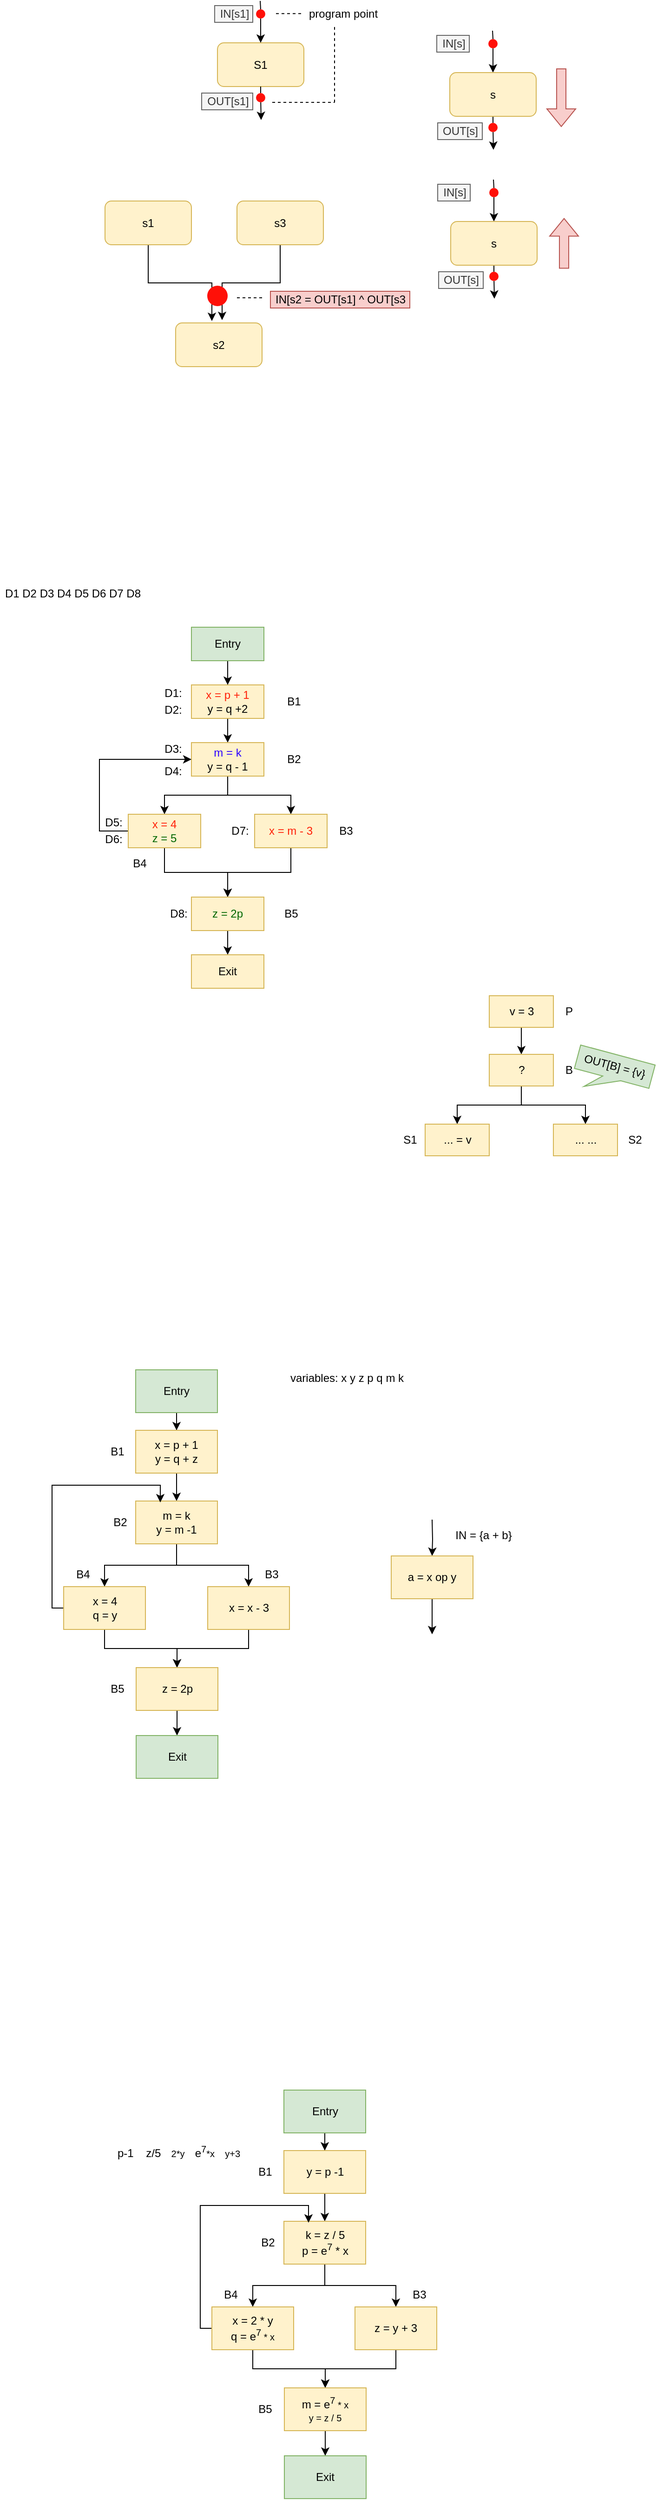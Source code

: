 <mxfile version="16.5.1" type="device"><diagram id="EcXthf8ucrX-aDJMw_Xd" name="第 1 页"><mxGraphModel dx="760" dy="597" grid="0" gridSize="10" guides="1" tooltips="1" connect="1" arrows="1" fold="1" page="1" pageScale="1" pageWidth="800" pageHeight="800" math="0" shadow="0"><root><mxCell id="0"/><mxCell id="1" parent="0"/><mxCell id="i3Xeqx1RRCnAVtVtSNrH-1" value="S1" style="rounded=1;whiteSpace=wrap;html=1;fillColor=#fff2cc;strokeColor=#d6b656;" parent="1" vertex="1"><mxGeometry x="246" y="230" width="93" height="47" as="geometry"/></mxCell><mxCell id="i3Xeqx1RRCnAVtVtSNrH-2" value="" style="endArrow=classic;html=1;rounded=0;entryX=0.5;entryY=0;entryDx=0;entryDy=0;startArrow=none;" parent="1" source="i3Xeqx1RRCnAVtVtSNrH-3" target="i3Xeqx1RRCnAVtVtSNrH-1" edge="1"><mxGeometry width="50" height="50" relative="1" as="geometry"><mxPoint x="292" y="185" as="sourcePoint"/><mxPoint x="358" y="176" as="targetPoint"/></mxGeometry></mxCell><mxCell id="i3Xeqx1RRCnAVtVtSNrH-3" value="" style="shape=ellipse;fillColor=#FF1008;strokeColor=none;html=1;sketch=0;" parent="1" vertex="1"><mxGeometry x="287.5" y="194" width="10" height="10" as="geometry"/></mxCell><mxCell id="i3Xeqx1RRCnAVtVtSNrH-4" value="" style="endArrow=none;html=1;rounded=0;entryX=0.5;entryY=0;entryDx=0;entryDy=0;" parent="1" target="i3Xeqx1RRCnAVtVtSNrH-3" edge="1"><mxGeometry width="50" height="50" relative="1" as="geometry"><mxPoint x="292" y="185" as="sourcePoint"/><mxPoint x="292.5" y="230" as="targetPoint"/></mxGeometry></mxCell><mxCell id="i3Xeqx1RRCnAVtVtSNrH-6" value="" style="endArrow=none;html=1;rounded=0;dashed=1;" parent="1" edge="1"><mxGeometry width="50" height="50" relative="1" as="geometry"><mxPoint x="309" y="198.66" as="sourcePoint"/><mxPoint x="339" y="198.66" as="targetPoint"/></mxGeometry></mxCell><mxCell id="i3Xeqx1RRCnAVtVtSNrH-7" value="program point&lt;br&gt;" style="text;html=1;align=center;verticalAlign=middle;resizable=0;points=[];autosize=1;strokeColor=none;fillColor=none;" parent="1" vertex="1"><mxGeometry x="339" y="190" width="84" height="18" as="geometry"/></mxCell><mxCell id="i3Xeqx1RRCnAVtVtSNrH-9" value="" style="endArrow=classic;html=1;rounded=0;startArrow=none;" parent="1" source="i3Xeqx1RRCnAVtVtSNrH-10" edge="1"><mxGeometry width="50" height="50" relative="1" as="geometry"><mxPoint x="292.5" y="277" as="sourcePoint"/><mxPoint x="293" y="313" as="targetPoint"/></mxGeometry></mxCell><mxCell id="i3Xeqx1RRCnAVtVtSNrH-10" value="" style="shape=ellipse;fillColor=#FF1008;strokeColor=none;html=1;sketch=0;" parent="1" vertex="1"><mxGeometry x="287.5" y="284" width="10" height="10" as="geometry"/></mxCell><mxCell id="i3Xeqx1RRCnAVtVtSNrH-11" value="" style="endArrow=none;html=1;rounded=0;startArrow=none;" parent="1" target="i3Xeqx1RRCnAVtVtSNrH-10" edge="1"><mxGeometry width="50" height="50" relative="1" as="geometry"><mxPoint x="292.5" y="277" as="sourcePoint"/><mxPoint x="293" y="313" as="targetPoint"/></mxGeometry></mxCell><mxCell id="i3Xeqx1RRCnAVtVtSNrH-13" value="" style="endArrow=none;html=1;rounded=0;dashed=1;" parent="1" edge="1"><mxGeometry width="50" height="50" relative="1" as="geometry"><mxPoint x="305" y="294" as="sourcePoint"/><mxPoint x="372" y="294" as="targetPoint"/></mxGeometry></mxCell><mxCell id="i3Xeqx1RRCnAVtVtSNrH-14" value="" style="endArrow=none;html=1;rounded=0;dashed=1;" parent="1" edge="1"><mxGeometry width="50" height="50" relative="1" as="geometry"><mxPoint x="372" y="294" as="sourcePoint"/><mxPoint x="372" y="213" as="targetPoint"/></mxGeometry></mxCell><mxCell id="i3Xeqx1RRCnAVtVtSNrH-15" value="IN[s1]" style="text;html=1;align=center;verticalAlign=middle;resizable=0;points=[];autosize=1;strokeColor=#666666;fillColor=#f5f5f5;fontColor=#333333;" parent="1" vertex="1"><mxGeometry x="243" y="190" width="41" height="18" as="geometry"/></mxCell><mxCell id="i3Xeqx1RRCnAVtVtSNrH-16" value="OUT[s1]" style="text;html=1;align=center;verticalAlign=middle;resizable=0;points=[];autosize=1;strokeColor=#666666;fillColor=#f5f5f5;fontColor=#333333;" parent="1" vertex="1"><mxGeometry x="229" y="284" width="55" height="18" as="geometry"/></mxCell><mxCell id="i3Xeqx1RRCnAVtVtSNrH-22" style="edgeStyle=orthogonalEdgeStyle;rounded=0;orthogonalLoop=1;jettySize=auto;html=1;" parent="1" source="i3Xeqx1RRCnAVtVtSNrH-19" edge="1"><mxGeometry relative="1" as="geometry"><mxPoint x="240" y="529" as="targetPoint"/><Array as="points"><mxPoint x="172" y="488"/><mxPoint x="240" y="488"/><mxPoint x="240" y="529"/></Array></mxGeometry></mxCell><mxCell id="i3Xeqx1RRCnAVtVtSNrH-19" value="s1" style="rounded=1;whiteSpace=wrap;html=1;fillColor=#fff2cc;strokeColor=#d6b656;" parent="1" vertex="1"><mxGeometry x="125" y="400" width="93" height="47" as="geometry"/></mxCell><mxCell id="i3Xeqx1RRCnAVtVtSNrH-23" style="edgeStyle=orthogonalEdgeStyle;rounded=0;orthogonalLoop=1;jettySize=auto;html=1;" parent="1" source="i3Xeqx1RRCnAVtVtSNrH-21" edge="1"><mxGeometry relative="1" as="geometry"><mxPoint x="251" y="528" as="targetPoint"/><Array as="points"><mxPoint x="314" y="488"/><mxPoint x="251" y="488"/><mxPoint x="251" y="528"/></Array></mxGeometry></mxCell><mxCell id="i3Xeqx1RRCnAVtVtSNrH-21" value="s3" style="rounded=1;whiteSpace=wrap;html=1;fillColor=#fff2cc;strokeColor=#d6b656;" parent="1" vertex="1"><mxGeometry x="267" y="400" width="93" height="47" as="geometry"/></mxCell><mxCell id="i3Xeqx1RRCnAVtVtSNrH-24" value="s2" style="rounded=1;whiteSpace=wrap;html=1;fillColor=#fff2cc;strokeColor=#d6b656;" parent="1" vertex="1"><mxGeometry x="201" y="531" width="93" height="47" as="geometry"/></mxCell><mxCell id="i3Xeqx1RRCnAVtVtSNrH-25" value="IN[s2 = OUT[s1] ^ OUT[s3" style="text;html=1;align=center;verticalAlign=middle;resizable=0;points=[];autosize=1;strokeColor=#b85450;fillColor=#f8cecc;" parent="1" vertex="1"><mxGeometry x="303" y="497" width="150" height="18" as="geometry"/></mxCell><mxCell id="i3Xeqx1RRCnAVtVtSNrH-26" value="" style="shape=ellipse;fillColor=#FF1008;strokeColor=none;html=1;sketch=0;" parent="1" vertex="1"><mxGeometry x="235" y="491" width="22" height="22" as="geometry"/></mxCell><mxCell id="i3Xeqx1RRCnAVtVtSNrH-27" value="" style="endArrow=none;html=1;rounded=0;dashed=1;" parent="1" edge="1"><mxGeometry width="50" height="50" relative="1" as="geometry"><mxPoint x="267" y="504.0" as="sourcePoint"/><mxPoint x="297" y="504.0" as="targetPoint"/></mxGeometry></mxCell><mxCell id="i3Xeqx1RRCnAVtVtSNrH-28" value="" style="endArrow=classic;html=1;rounded=0;entryX=0.5;entryY=0;entryDx=0;entryDy=0;startArrow=none;" parent="1" source="i3Xeqx1RRCnAVtVtSNrH-29" target="i3Xeqx1RRCnAVtVtSNrH-36" edge="1"><mxGeometry width="50" height="50" relative="1" as="geometry"><mxPoint x="542" y="217" as="sourcePoint"/><mxPoint x="608" y="208" as="targetPoint"/></mxGeometry></mxCell><mxCell id="i3Xeqx1RRCnAVtVtSNrH-29" value="" style="shape=ellipse;fillColor=#FF1008;strokeColor=none;html=1;sketch=0;" parent="1" vertex="1"><mxGeometry x="537.5" y="226" width="10" height="10" as="geometry"/></mxCell><mxCell id="i3Xeqx1RRCnAVtVtSNrH-30" value="" style="endArrow=none;html=1;rounded=0;entryX=0.5;entryY=0;entryDx=0;entryDy=0;" parent="1" target="i3Xeqx1RRCnAVtVtSNrH-29" edge="1"><mxGeometry width="50" height="50" relative="1" as="geometry"><mxPoint x="542" y="217" as="sourcePoint"/><mxPoint x="542.5" y="262" as="targetPoint"/></mxGeometry></mxCell><mxCell id="i3Xeqx1RRCnAVtVtSNrH-31" value="" style="endArrow=classic;html=1;rounded=0;startArrow=none;" parent="1" source="i3Xeqx1RRCnAVtVtSNrH-32" edge="1"><mxGeometry width="50" height="50" relative="1" as="geometry"><mxPoint x="542.5" y="309" as="sourcePoint"/><mxPoint x="543" y="345" as="targetPoint"/></mxGeometry></mxCell><mxCell id="i3Xeqx1RRCnAVtVtSNrH-32" value="" style="shape=ellipse;fillColor=#FF1008;strokeColor=none;html=1;sketch=0;" parent="1" vertex="1"><mxGeometry x="537.5" y="316" width="10" height="10" as="geometry"/></mxCell><mxCell id="i3Xeqx1RRCnAVtVtSNrH-33" value="" style="endArrow=none;html=1;rounded=0;startArrow=none;" parent="1" target="i3Xeqx1RRCnAVtVtSNrH-32" edge="1"><mxGeometry width="50" height="50" relative="1" as="geometry"><mxPoint x="542.5" y="309" as="sourcePoint"/><mxPoint x="543" y="345" as="targetPoint"/></mxGeometry></mxCell><mxCell id="i3Xeqx1RRCnAVtVtSNrH-34" value="IN[s]" style="text;html=1;align=center;verticalAlign=middle;resizable=0;points=[];autosize=1;strokeColor=#666666;fillColor=#f5f5f5;fontColor=#333333;" parent="1" vertex="1"><mxGeometry x="482" y="222" width="35" height="18" as="geometry"/></mxCell><mxCell id="i3Xeqx1RRCnAVtVtSNrH-35" value="OUT[s]" style="text;html=1;align=center;verticalAlign=middle;resizable=0;points=[];autosize=1;strokeColor=#666666;fillColor=#f5f5f5;fontColor=#333333;" parent="1" vertex="1"><mxGeometry x="483" y="316" width="48" height="18" as="geometry"/></mxCell><mxCell id="i3Xeqx1RRCnAVtVtSNrH-36" value="s" style="rounded=1;whiteSpace=wrap;html=1;fillColor=#fff2cc;strokeColor=#d6b656;" parent="1" vertex="1"><mxGeometry x="496" y="262" width="93" height="47" as="geometry"/></mxCell><mxCell id="i3Xeqx1RRCnAVtVtSNrH-37" value="" style="shape=flexArrow;endArrow=classic;html=1;rounded=0;fillColor=#f8cecc;strokeColor=#b85450;" parent="1" edge="1"><mxGeometry width="50" height="50" relative="1" as="geometry"><mxPoint x="616" y="257.5" as="sourcePoint"/><mxPoint x="616" y="320.5" as="targetPoint"/></mxGeometry></mxCell><mxCell id="i3Xeqx1RRCnAVtVtSNrH-38" value="" style="endArrow=classic;html=1;rounded=0;entryX=0.5;entryY=0;entryDx=0;entryDy=0;startArrow=none;" parent="1" source="i3Xeqx1RRCnAVtVtSNrH-39" target="i3Xeqx1RRCnAVtVtSNrH-46" edge="1"><mxGeometry width="50" height="50" relative="1" as="geometry"><mxPoint x="543" y="377" as="sourcePoint"/><mxPoint x="609" y="368" as="targetPoint"/></mxGeometry></mxCell><mxCell id="i3Xeqx1RRCnAVtVtSNrH-39" value="" style="shape=ellipse;fillColor=#FF1008;strokeColor=none;html=1;sketch=0;" parent="1" vertex="1"><mxGeometry x="538.5" y="386" width="10" height="10" as="geometry"/></mxCell><mxCell id="i3Xeqx1RRCnAVtVtSNrH-40" value="" style="endArrow=none;html=1;rounded=0;entryX=0.5;entryY=0;entryDx=0;entryDy=0;" parent="1" target="i3Xeqx1RRCnAVtVtSNrH-39" edge="1"><mxGeometry width="50" height="50" relative="1" as="geometry"><mxPoint x="543" y="377" as="sourcePoint"/><mxPoint x="543.5" y="422" as="targetPoint"/></mxGeometry></mxCell><mxCell id="i3Xeqx1RRCnAVtVtSNrH-41" value="" style="endArrow=classic;html=1;rounded=0;startArrow=none;" parent="1" source="i3Xeqx1RRCnAVtVtSNrH-42" edge="1"><mxGeometry width="50" height="50" relative="1" as="geometry"><mxPoint x="543.5" y="469" as="sourcePoint"/><mxPoint x="544" y="505" as="targetPoint"/></mxGeometry></mxCell><mxCell id="i3Xeqx1RRCnAVtVtSNrH-42" value="" style="shape=ellipse;fillColor=#FF1008;strokeColor=none;html=1;sketch=0;" parent="1" vertex="1"><mxGeometry x="538.5" y="476" width="10" height="10" as="geometry"/></mxCell><mxCell id="i3Xeqx1RRCnAVtVtSNrH-43" value="" style="endArrow=none;html=1;rounded=0;startArrow=none;" parent="1" target="i3Xeqx1RRCnAVtVtSNrH-42" edge="1"><mxGeometry width="50" height="50" relative="1" as="geometry"><mxPoint x="543.5" y="469.0" as="sourcePoint"/><mxPoint x="544" y="505" as="targetPoint"/></mxGeometry></mxCell><mxCell id="i3Xeqx1RRCnAVtVtSNrH-44" value="IN[s]" style="text;html=1;align=center;verticalAlign=middle;resizable=0;points=[];autosize=1;strokeColor=#666666;fillColor=#f5f5f5;fontColor=#333333;" parent="1" vertex="1"><mxGeometry x="483" y="382" width="35" height="18" as="geometry"/></mxCell><mxCell id="i3Xeqx1RRCnAVtVtSNrH-45" value="OUT[s]" style="text;html=1;align=center;verticalAlign=middle;resizable=0;points=[];autosize=1;strokeColor=#666666;fillColor=#f5f5f5;fontColor=#333333;" parent="1" vertex="1"><mxGeometry x="484" y="476" width="48" height="18" as="geometry"/></mxCell><mxCell id="i3Xeqx1RRCnAVtVtSNrH-46" value="s" style="rounded=1;whiteSpace=wrap;html=1;fillColor=#fff2cc;strokeColor=#d6b656;" parent="1" vertex="1"><mxGeometry x="497" y="422" width="93" height="47" as="geometry"/></mxCell><mxCell id="i3Xeqx1RRCnAVtVtSNrH-47" value="" style="shape=flexArrow;endArrow=classic;html=1;rounded=0;fillColor=#f8cecc;strokeColor=#b85450;" parent="1" edge="1"><mxGeometry width="50" height="50" relative="1" as="geometry"><mxPoint x="619" y="472.75" as="sourcePoint"/><mxPoint x="619" y="418.25" as="targetPoint"/></mxGeometry></mxCell><mxCell id="JStuRB49kIalrYAu0zTu-1" style="edgeStyle=orthogonalEdgeStyle;rounded=0;orthogonalLoop=1;jettySize=auto;html=1;entryX=0.5;entryY=0;entryDx=0;entryDy=0;fontColor=#006600;" parent="1" source="JStuRB49kIalrYAu0zTu-2" target="JStuRB49kIalrYAu0zTu-5" edge="1"><mxGeometry relative="1" as="geometry"/></mxCell><mxCell id="JStuRB49kIalrYAu0zTu-2" value="&lt;font color=&quot;#ff2008&quot;&gt;x = p + 1&lt;br&gt;&lt;/font&gt;y = q +2" style="rounded=0;whiteSpace=wrap;html=1;fillColor=#fff2cc;strokeColor=#d6b656;" parent="1" vertex="1"><mxGeometry x="218" y="920" width="78" height="36" as="geometry"/></mxCell><mxCell id="JStuRB49kIalrYAu0zTu-3" style="edgeStyle=orthogonalEdgeStyle;rounded=0;orthogonalLoop=1;jettySize=auto;html=1;entryX=0.5;entryY=0;entryDx=0;entryDy=0;fontColor=#006600;" parent="1" source="JStuRB49kIalrYAu0zTu-5" target="JStuRB49kIalrYAu0zTu-8" edge="1"><mxGeometry relative="1" as="geometry"/></mxCell><mxCell id="JStuRB49kIalrYAu0zTu-4" style="edgeStyle=orthogonalEdgeStyle;rounded=0;orthogonalLoop=1;jettySize=auto;html=1;entryX=0.5;entryY=0;entryDx=0;entryDy=0;fontColor=#006600;" parent="1" source="JStuRB49kIalrYAu0zTu-5" target="JStuRB49kIalrYAu0zTu-12" edge="1"><mxGeometry relative="1" as="geometry"/></mxCell><mxCell id="JStuRB49kIalrYAu0zTu-5" value="&lt;font color=&quot;#2d03ff&quot;&gt;m = k&lt;br&gt;&lt;/font&gt;y = q - 1" style="rounded=0;whiteSpace=wrap;html=1;fillColor=#fff2cc;strokeColor=#d6b656;" parent="1" vertex="1"><mxGeometry x="218" y="982" width="78" height="36" as="geometry"/></mxCell><mxCell id="JStuRB49kIalrYAu0zTu-6" value="B1" style="text;html=1;align=center;verticalAlign=middle;resizable=0;points=[];autosize=1;strokeColor=none;fillColor=none;" parent="1" vertex="1"><mxGeometry x="316" y="929" width="24" height="18" as="geometry"/></mxCell><mxCell id="JStuRB49kIalrYAu0zTu-7" style="edgeStyle=orthogonalEdgeStyle;rounded=0;orthogonalLoop=1;jettySize=auto;html=1;fontColor=#006600;" parent="1" source="JStuRB49kIalrYAu0zTu-8" target="JStuRB49kIalrYAu0zTu-14" edge="1"><mxGeometry relative="1" as="geometry"/></mxCell><mxCell id="JStuRB49kIalrYAu0zTu-20" style="edgeStyle=orthogonalEdgeStyle;rounded=0;orthogonalLoop=1;jettySize=auto;html=1;entryX=0;entryY=0.5;entryDx=0;entryDy=0;exitX=0;exitY=0.5;exitDx=0;exitDy=0;" parent="1" source="JStuRB49kIalrYAu0zTu-8" target="JStuRB49kIalrYAu0zTu-5" edge="1"><mxGeometry relative="1" as="geometry"><mxPoint x="138" y="1089" as="sourcePoint"/><Array as="points"><mxPoint x="119" y="1077"/><mxPoint x="119" y="1000"/></Array></mxGeometry></mxCell><mxCell id="JStuRB49kIalrYAu0zTu-8" value="&lt;font color=&quot;#ff2008&quot;&gt;x = 4&lt;br&gt;&lt;/font&gt;&lt;font color=&quot;#006600&quot;&gt;z = 5&lt;/font&gt;" style="rounded=0;whiteSpace=wrap;html=1;fillColor=#fff2cc;strokeColor=#d6b656;" parent="1" vertex="1"><mxGeometry x="150" y="1059" width="78" height="36" as="geometry"/></mxCell><mxCell id="JStuRB49kIalrYAu0zTu-9" style="edgeStyle=orthogonalEdgeStyle;rounded=0;orthogonalLoop=1;jettySize=auto;html=1;entryX=0.5;entryY=0;entryDx=0;entryDy=0;fontColor=#006600;" parent="1" source="JStuRB49kIalrYAu0zTu-10" target="JStuRB49kIalrYAu0zTu-2" edge="1"><mxGeometry relative="1" as="geometry"/></mxCell><mxCell id="JStuRB49kIalrYAu0zTu-10" value="Entry" style="rounded=0;whiteSpace=wrap;html=1;fillColor=#d5e8d4;strokeColor=#82b366;" parent="1" vertex="1"><mxGeometry x="218" y="858" width="78" height="36" as="geometry"/></mxCell><mxCell id="JStuRB49kIalrYAu0zTu-11" style="edgeStyle=orthogonalEdgeStyle;rounded=0;orthogonalLoop=1;jettySize=auto;html=1;entryX=0.5;entryY=0;entryDx=0;entryDy=0;fontColor=#006600;" parent="1" source="JStuRB49kIalrYAu0zTu-12" target="JStuRB49kIalrYAu0zTu-14" edge="1"><mxGeometry relative="1" as="geometry"/></mxCell><mxCell id="JStuRB49kIalrYAu0zTu-12" value="&lt;font color=&quot;#ff2008&quot;&gt;x = m - 3&lt;/font&gt;" style="rounded=0;whiteSpace=wrap;html=1;fillColor=#fff2cc;strokeColor=#d6b656;" parent="1" vertex="1"><mxGeometry x="286" y="1059" width="78" height="36" as="geometry"/></mxCell><mxCell id="JStuRB49kIalrYAu0zTu-13" style="edgeStyle=orthogonalEdgeStyle;rounded=0;orthogonalLoop=1;jettySize=auto;html=1;entryX=0.5;entryY=0;entryDx=0;entryDy=0;fontColor=#006600;" parent="1" source="JStuRB49kIalrYAu0zTu-14" target="JStuRB49kIalrYAu0zTu-15" edge="1"><mxGeometry relative="1" as="geometry"/></mxCell><mxCell id="JStuRB49kIalrYAu0zTu-14" value="&lt;font color=&quot;#006600&quot;&gt;z = 2p&lt;/font&gt;" style="rounded=0;whiteSpace=wrap;html=1;fillColor=#fff2cc;strokeColor=#d6b656;" parent="1" vertex="1"><mxGeometry x="218" y="1148" width="78" height="36" as="geometry"/></mxCell><mxCell id="JStuRB49kIalrYAu0zTu-15" value="Exit" style="rounded=0;whiteSpace=wrap;html=1;fillColor=#fff2cc;strokeColor=#d6b656;" parent="1" vertex="1"><mxGeometry x="218" y="1210" width="78" height="36" as="geometry"/></mxCell><mxCell id="JStuRB49kIalrYAu0zTu-16" value="B2" style="text;html=1;align=center;verticalAlign=middle;resizable=0;points=[];autosize=1;strokeColor=none;fillColor=none;" parent="1" vertex="1"><mxGeometry x="316" y="991" width="24" height="18" as="geometry"/></mxCell><mxCell id="JStuRB49kIalrYAu0zTu-17" value="B4" style="text;html=1;align=center;verticalAlign=middle;resizable=0;points=[];autosize=1;strokeColor=none;fillColor=none;" parent="1" vertex="1"><mxGeometry x="150" y="1103" width="24" height="18" as="geometry"/></mxCell><mxCell id="JStuRB49kIalrYAu0zTu-18" value="B5" style="text;html=1;align=center;verticalAlign=middle;resizable=0;points=[];autosize=1;strokeColor=none;fillColor=none;" parent="1" vertex="1"><mxGeometry x="313" y="1157" width="24" height="18" as="geometry"/></mxCell><mxCell id="JStuRB49kIalrYAu0zTu-19" value="B3" style="text;html=1;align=center;verticalAlign=middle;resizable=0;points=[];autosize=1;strokeColor=none;fillColor=none;" parent="1" vertex="1"><mxGeometry x="372" y="1068" width="24" height="18" as="geometry"/></mxCell><mxCell id="JStuRB49kIalrYAu0zTu-22" value="D1:" style="text;html=1;align=center;verticalAlign=middle;resizable=0;points=[];autosize=1;strokeColor=none;fillColor=none;" parent="1" vertex="1"><mxGeometry x="184" y="920" width="28" height="18" as="geometry"/></mxCell><mxCell id="JStuRB49kIalrYAu0zTu-23" value="D2:" style="text;html=1;align=center;verticalAlign=middle;resizable=0;points=[];autosize=1;strokeColor=none;fillColor=none;" parent="1" vertex="1"><mxGeometry x="184" y="938" width="28" height="18" as="geometry"/></mxCell><mxCell id="JStuRB49kIalrYAu0zTu-24" value="D3:" style="text;html=1;align=center;verticalAlign=middle;resizable=0;points=[];autosize=1;strokeColor=none;fillColor=none;" parent="1" vertex="1"><mxGeometry x="184" y="980" width="28" height="18" as="geometry"/></mxCell><mxCell id="JStuRB49kIalrYAu0zTu-25" value="D4:" style="text;html=1;align=center;verticalAlign=middle;resizable=0;points=[];autosize=1;strokeColor=none;fillColor=none;" parent="1" vertex="1"><mxGeometry x="184" y="1004" width="28" height="18" as="geometry"/></mxCell><mxCell id="JStuRB49kIalrYAu0zTu-26" value="D5:" style="text;html=1;align=center;verticalAlign=middle;resizable=0;points=[];autosize=1;strokeColor=none;fillColor=none;" parent="1" vertex="1"><mxGeometry x="120" y="1059" width="28" height="18" as="geometry"/></mxCell><mxCell id="JStuRB49kIalrYAu0zTu-27" value="D6:" style="text;html=1;align=center;verticalAlign=middle;resizable=0;points=[];autosize=1;strokeColor=none;fillColor=none;" parent="1" vertex="1"><mxGeometry x="120" y="1077" width="28" height="18" as="geometry"/></mxCell><mxCell id="JStuRB49kIalrYAu0zTu-28" value="D7:" style="text;html=1;align=center;verticalAlign=middle;resizable=0;points=[];autosize=1;strokeColor=none;fillColor=none;" parent="1" vertex="1"><mxGeometry x="256" y="1068" width="28" height="18" as="geometry"/></mxCell><mxCell id="JStuRB49kIalrYAu0zTu-29" value="D8:" style="text;html=1;align=center;verticalAlign=middle;resizable=0;points=[];autosize=1;strokeColor=none;fillColor=none;" parent="1" vertex="1"><mxGeometry x="190" y="1157" width="28" height="18" as="geometry"/></mxCell><mxCell id="JStuRB49kIalrYAu0zTu-30" value="D1 D2 D3 D4 D5 D6 D7 D8" style="text;html=1;align=center;verticalAlign=middle;resizable=0;points=[];autosize=1;strokeColor=none;fillColor=none;" parent="1" vertex="1"><mxGeometry x="12" y="813" width="156" height="18" as="geometry"/></mxCell><mxCell id="MdwwBaLTN8FxOutUk077-4" value="" style="edgeStyle=orthogonalEdgeStyle;rounded=0;orthogonalLoop=1;jettySize=auto;html=1;" parent="1" source="MdwwBaLTN8FxOutUk077-1" target="MdwwBaLTN8FxOutUk077-3" edge="1"><mxGeometry relative="1" as="geometry"/></mxCell><mxCell id="MdwwBaLTN8FxOutUk077-1" value="v = 3" style="rounded=0;whiteSpace=wrap;html=1;fillColor=#fff2cc;strokeColor=#d6b656;" parent="1" vertex="1"><mxGeometry x="538.5" y="1254" width="69" height="34" as="geometry"/></mxCell><mxCell id="MdwwBaLTN8FxOutUk077-6" value="" style="edgeStyle=orthogonalEdgeStyle;rounded=0;orthogonalLoop=1;jettySize=auto;html=1;" parent="1" source="MdwwBaLTN8FxOutUk077-3" target="MdwwBaLTN8FxOutUk077-5" edge="1"><mxGeometry relative="1" as="geometry"/></mxCell><mxCell id="MdwwBaLTN8FxOutUk077-8" value="" style="edgeStyle=orthogonalEdgeStyle;rounded=0;orthogonalLoop=1;jettySize=auto;html=1;" parent="1" source="MdwwBaLTN8FxOutUk077-3" target="MdwwBaLTN8FxOutUk077-7" edge="1"><mxGeometry relative="1" as="geometry"/></mxCell><mxCell id="MdwwBaLTN8FxOutUk077-3" value="?" style="rounded=0;whiteSpace=wrap;html=1;fillColor=#fff2cc;strokeColor=#d6b656;" parent="1" vertex="1"><mxGeometry x="538.5" y="1317" width="69" height="34" as="geometry"/></mxCell><mxCell id="MdwwBaLTN8FxOutUk077-5" value="... = v" style="rounded=0;whiteSpace=wrap;html=1;fillColor=#fff2cc;strokeColor=#d6b656;" parent="1" vertex="1"><mxGeometry x="469.5" y="1392" width="69" height="34" as="geometry"/></mxCell><mxCell id="MdwwBaLTN8FxOutUk077-7" value="... ..." style="rounded=0;whiteSpace=wrap;html=1;fillColor=#fff2cc;strokeColor=#d6b656;" parent="1" vertex="1"><mxGeometry x="607.5" y="1392" width="69" height="34" as="geometry"/></mxCell><mxCell id="MdwwBaLTN8FxOutUk077-9" value="B" style="text;html=1;align=center;verticalAlign=middle;resizable=0;points=[];autosize=1;strokeColor=none;fillColor=none;" parent="1" vertex="1"><mxGeometry x="615" y="1325" width="18" height="18" as="geometry"/></mxCell><mxCell id="MdwwBaLTN8FxOutUk077-10" value="P" style="text;html=1;align=center;verticalAlign=middle;resizable=0;points=[];autosize=1;strokeColor=none;fillColor=none;" parent="1" vertex="1"><mxGeometry x="615" y="1262" width="18" height="18" as="geometry"/></mxCell><mxCell id="MdwwBaLTN8FxOutUk077-11" value="S1" style="text;html=1;align=center;verticalAlign=middle;resizable=0;points=[];autosize=1;strokeColor=none;fillColor=none;" parent="1" vertex="1"><mxGeometry x="441" y="1400" width="24" height="18" as="geometry"/></mxCell><mxCell id="MdwwBaLTN8FxOutUk077-12" value="S2" style="text;html=1;align=center;verticalAlign=middle;resizable=0;points=[];autosize=1;strokeColor=none;fillColor=none;" parent="1" vertex="1"><mxGeometry x="683" y="1400" width="24" height="18" as="geometry"/></mxCell><mxCell id="MdwwBaLTN8FxOutUk077-13" value="OUT[B] = {v}" style="shape=callout;whiteSpace=wrap;html=1;perimeter=calloutPerimeter;rotation=15;position2=0.18;size=16;position=0.38;fillColor=#d5e8d4;strokeColor=#82b366;" parent="1" vertex="1"><mxGeometry x="630" y="1317" width="83" height="42" as="geometry"/></mxCell><mxCell id="04HPUXL6kucCaFncfkPP-6" style="edgeStyle=orthogonalEdgeStyle;rounded=0;orthogonalLoop=1;jettySize=auto;html=1;" edge="1" parent="1" source="04HPUXL6kucCaFncfkPP-1" target="04HPUXL6kucCaFncfkPP-4"><mxGeometry relative="1" as="geometry"/></mxCell><mxCell id="04HPUXL6kucCaFncfkPP-1" value="Entry" style="whiteSpace=wrap;html=1;fillColor=#d5e8d4;strokeColor=#82b366;" vertex="1" parent="1"><mxGeometry x="158" y="1656" width="88" height="46" as="geometry"/></mxCell><mxCell id="04HPUXL6kucCaFncfkPP-8" style="edgeStyle=orthogonalEdgeStyle;rounded=0;orthogonalLoop=1;jettySize=auto;html=1;" edge="1" parent="1" source="04HPUXL6kucCaFncfkPP-4" target="04HPUXL6kucCaFncfkPP-7"><mxGeometry relative="1" as="geometry"/></mxCell><mxCell id="04HPUXL6kucCaFncfkPP-4" value="x = p + 1&lt;br&gt;y = q + z" style="whiteSpace=wrap;html=1;fillColor=#fff2cc;strokeColor=#d6b656;" vertex="1" parent="1"><mxGeometry x="158" y="1721" width="88" height="46" as="geometry"/></mxCell><mxCell id="04HPUXL6kucCaFncfkPP-11" style="edgeStyle=orthogonalEdgeStyle;rounded=0;orthogonalLoop=1;jettySize=auto;html=1;" edge="1" parent="1" source="04HPUXL6kucCaFncfkPP-7" target="04HPUXL6kucCaFncfkPP-9"><mxGeometry relative="1" as="geometry"/></mxCell><mxCell id="04HPUXL6kucCaFncfkPP-12" style="edgeStyle=orthogonalEdgeStyle;rounded=0;orthogonalLoop=1;jettySize=auto;html=1;" edge="1" parent="1" source="04HPUXL6kucCaFncfkPP-7" target="04HPUXL6kucCaFncfkPP-10"><mxGeometry relative="1" as="geometry"/></mxCell><mxCell id="04HPUXL6kucCaFncfkPP-7" value="m = k&lt;br&gt;y = m -1" style="whiteSpace=wrap;html=1;fillColor=#fff2cc;strokeColor=#d6b656;" vertex="1" parent="1"><mxGeometry x="158" y="1797" width="88" height="46" as="geometry"/></mxCell><mxCell id="04HPUXL6kucCaFncfkPP-13" style="edgeStyle=orthogonalEdgeStyle;rounded=0;orthogonalLoop=1;jettySize=auto;html=1;entryX=0.301;entryY=0.032;entryDx=0;entryDy=0;entryPerimeter=0;" edge="1" parent="1" source="04HPUXL6kucCaFncfkPP-9" target="04HPUXL6kucCaFncfkPP-7"><mxGeometry relative="1" as="geometry"><mxPoint x="185" y="1783" as="targetPoint"/><Array as="points"><mxPoint x="68" y="1912"/><mxPoint x="68" y="1780"/><mxPoint x="184" y="1780"/></Array></mxGeometry></mxCell><mxCell id="04HPUXL6kucCaFncfkPP-15" style="edgeStyle=orthogonalEdgeStyle;rounded=0;orthogonalLoop=1;jettySize=auto;html=1;" edge="1" parent="1" source="04HPUXL6kucCaFncfkPP-9" target="04HPUXL6kucCaFncfkPP-14"><mxGeometry relative="1" as="geometry"/></mxCell><mxCell id="04HPUXL6kucCaFncfkPP-9" value="x = 4&lt;br&gt;q = y" style="whiteSpace=wrap;html=1;fillColor=#fff2cc;strokeColor=#d6b656;" vertex="1" parent="1"><mxGeometry x="80.5" y="1889" width="88" height="46" as="geometry"/></mxCell><mxCell id="04HPUXL6kucCaFncfkPP-16" style="edgeStyle=orthogonalEdgeStyle;rounded=0;orthogonalLoop=1;jettySize=auto;html=1;" edge="1" parent="1" source="04HPUXL6kucCaFncfkPP-10" target="04HPUXL6kucCaFncfkPP-14"><mxGeometry relative="1" as="geometry"/></mxCell><mxCell id="04HPUXL6kucCaFncfkPP-10" value="x = x - 3" style="whiteSpace=wrap;html=1;fillColor=#fff2cc;strokeColor=#d6b656;" vertex="1" parent="1"><mxGeometry x="235.5" y="1889" width="88" height="46" as="geometry"/></mxCell><mxCell id="04HPUXL6kucCaFncfkPP-20" style="edgeStyle=orthogonalEdgeStyle;rounded=0;orthogonalLoop=1;jettySize=auto;html=1;" edge="1" parent="1" source="04HPUXL6kucCaFncfkPP-14" target="04HPUXL6kucCaFncfkPP-19"><mxGeometry relative="1" as="geometry"/></mxCell><mxCell id="04HPUXL6kucCaFncfkPP-14" value="z = 2p" style="whiteSpace=wrap;html=1;fillColor=#fff2cc;strokeColor=#d6b656;" vertex="1" parent="1"><mxGeometry x="158.5" y="1976" width="88" height="46" as="geometry"/></mxCell><mxCell id="04HPUXL6kucCaFncfkPP-19" value="Exit" style="whiteSpace=wrap;html=1;fillColor=#d5e8d4;strokeColor=#82b366;" vertex="1" parent="1"><mxGeometry x="158.5" y="2049" width="88" height="46" as="geometry"/></mxCell><mxCell id="04HPUXL6kucCaFncfkPP-21" value="variables: x y z p q m k" style="text;html=1;align=center;verticalAlign=middle;resizable=0;points=[];autosize=1;strokeColor=none;fillColor=none;" vertex="1" parent="1"><mxGeometry x="318.5" y="1656" width="132" height="18" as="geometry"/></mxCell><mxCell id="04HPUXL6kucCaFncfkPP-22" value="B1" style="text;html=1;align=center;verticalAlign=middle;resizable=0;points=[];autosize=1;strokeColor=none;fillColor=none;" vertex="1" parent="1"><mxGeometry x="125" y="1735" width="25" height="18" as="geometry"/></mxCell><mxCell id="04HPUXL6kucCaFncfkPP-23" value="B2" style="text;html=1;align=center;verticalAlign=middle;resizable=0;points=[];autosize=1;strokeColor=none;fillColor=none;" vertex="1" parent="1"><mxGeometry x="128" y="1811" width="25" height="18" as="geometry"/></mxCell><mxCell id="04HPUXL6kucCaFncfkPP-24" value="B4" style="text;html=1;align=center;verticalAlign=middle;resizable=0;points=[];autosize=1;strokeColor=none;fillColor=none;" vertex="1" parent="1"><mxGeometry x="88" y="1867" width="25" height="18" as="geometry"/></mxCell><mxCell id="04HPUXL6kucCaFncfkPP-25" value="B3" style="text;html=1;align=center;verticalAlign=middle;resizable=0;points=[];autosize=1;strokeColor=none;fillColor=none;" vertex="1" parent="1"><mxGeometry x="291" y="1867" width="25" height="18" as="geometry"/></mxCell><mxCell id="04HPUXL6kucCaFncfkPP-26" value="B5" style="text;html=1;align=center;verticalAlign=middle;resizable=0;points=[];autosize=1;strokeColor=none;fillColor=none;" vertex="1" parent="1"><mxGeometry x="125" y="1990" width="25" height="18" as="geometry"/></mxCell><mxCell id="04HPUXL6kucCaFncfkPP-29" style="edgeStyle=orthogonalEdgeStyle;rounded=0;orthogonalLoop=1;jettySize=auto;html=1;" edge="1" parent="1" target="04HPUXL6kucCaFncfkPP-30"><mxGeometry relative="1" as="geometry"><mxPoint x="477" y="1839.552" as="targetPoint"/><mxPoint x="477" y="1817" as="sourcePoint"/></mxGeometry></mxCell><mxCell id="04HPUXL6kucCaFncfkPP-33" style="edgeStyle=orthogonalEdgeStyle;rounded=0;orthogonalLoop=1;jettySize=auto;html=1;" edge="1" parent="1" source="04HPUXL6kucCaFncfkPP-30"><mxGeometry relative="1" as="geometry"><mxPoint x="477" y="1940.241" as="targetPoint"/></mxGeometry></mxCell><mxCell id="04HPUXL6kucCaFncfkPP-30" value="a = x op y" style="whiteSpace=wrap;html=1;fillColor=#fff2cc;strokeColor=#d6b656;" vertex="1" parent="1"><mxGeometry x="433" y="1856" width="88" height="46" as="geometry"/></mxCell><mxCell id="04HPUXL6kucCaFncfkPP-32" value="IN = {a + b}" style="text;html=1;align=center;verticalAlign=middle;resizable=0;points=[];autosize=1;strokeColor=none;fillColor=none;" vertex="1" parent="1"><mxGeometry x="496" y="1825" width="71" height="18" as="geometry"/></mxCell><mxCell id="04HPUXL6kucCaFncfkPP-34" style="edgeStyle=orthogonalEdgeStyle;rounded=0;orthogonalLoop=1;jettySize=auto;html=1;" edge="1" source="04HPUXL6kucCaFncfkPP-35" target="04HPUXL6kucCaFncfkPP-37" parent="1"><mxGeometry relative="1" as="geometry"/></mxCell><mxCell id="04HPUXL6kucCaFncfkPP-35" value="Entry" style="whiteSpace=wrap;html=1;fillColor=#d5e8d4;strokeColor=#82b366;" vertex="1" parent="1"><mxGeometry x="317.5" y="2430" width="88" height="46" as="geometry"/></mxCell><mxCell id="04HPUXL6kucCaFncfkPP-36" style="edgeStyle=orthogonalEdgeStyle;rounded=0;orthogonalLoop=1;jettySize=auto;html=1;" edge="1" source="04HPUXL6kucCaFncfkPP-37" target="04HPUXL6kucCaFncfkPP-40" parent="1"><mxGeometry relative="1" as="geometry"/></mxCell><mxCell id="04HPUXL6kucCaFncfkPP-37" value="y = p -1" style="whiteSpace=wrap;html=1;fillColor=#fff2cc;strokeColor=#d6b656;" vertex="1" parent="1"><mxGeometry x="317.5" y="2495" width="88" height="46" as="geometry"/></mxCell><mxCell id="04HPUXL6kucCaFncfkPP-38" style="edgeStyle=orthogonalEdgeStyle;rounded=0;orthogonalLoop=1;jettySize=auto;html=1;" edge="1" source="04HPUXL6kucCaFncfkPP-40" target="04HPUXL6kucCaFncfkPP-43" parent="1"><mxGeometry relative="1" as="geometry"/></mxCell><mxCell id="04HPUXL6kucCaFncfkPP-39" style="edgeStyle=orthogonalEdgeStyle;rounded=0;orthogonalLoop=1;jettySize=auto;html=1;" edge="1" source="04HPUXL6kucCaFncfkPP-40" target="04HPUXL6kucCaFncfkPP-45" parent="1"><mxGeometry relative="1" as="geometry"/></mxCell><mxCell id="04HPUXL6kucCaFncfkPP-40" value="k = z / 5&lt;br&gt;p = e&lt;sup&gt;7&lt;/sup&gt; * x" style="whiteSpace=wrap;html=1;fillColor=#fff2cc;strokeColor=#d6b656;" vertex="1" parent="1"><mxGeometry x="317.5" y="2571" width="88" height="46" as="geometry"/></mxCell><mxCell id="04HPUXL6kucCaFncfkPP-41" style="edgeStyle=orthogonalEdgeStyle;rounded=0;orthogonalLoop=1;jettySize=auto;html=1;entryX=0.301;entryY=0.032;entryDx=0;entryDy=0;entryPerimeter=0;" edge="1" source="04HPUXL6kucCaFncfkPP-43" target="04HPUXL6kucCaFncfkPP-40" parent="1"><mxGeometry relative="1" as="geometry"><mxPoint x="344.5" y="2557" as="targetPoint"/><Array as="points"><mxPoint x="227.5" y="2686"/><mxPoint x="227.5" y="2554"/><mxPoint x="343.5" y="2554"/></Array></mxGeometry></mxCell><mxCell id="04HPUXL6kucCaFncfkPP-42" style="edgeStyle=orthogonalEdgeStyle;rounded=0;orthogonalLoop=1;jettySize=auto;html=1;" edge="1" source="04HPUXL6kucCaFncfkPP-43" target="04HPUXL6kucCaFncfkPP-47" parent="1"><mxGeometry relative="1" as="geometry"/></mxCell><mxCell id="04HPUXL6kucCaFncfkPP-43" value="x = 2 * y&lt;br&gt;q = e&lt;sup&gt;7&lt;/sup&gt;&lt;span style=&quot;font-size: 10px&quot;&gt;&amp;nbsp;* x&lt;/span&gt;" style="whiteSpace=wrap;html=1;fillColor=#fff2cc;strokeColor=#d6b656;" vertex="1" parent="1"><mxGeometry x="240" y="2663" width="88" height="46" as="geometry"/></mxCell><mxCell id="04HPUXL6kucCaFncfkPP-44" style="edgeStyle=orthogonalEdgeStyle;rounded=0;orthogonalLoop=1;jettySize=auto;html=1;" edge="1" source="04HPUXL6kucCaFncfkPP-45" target="04HPUXL6kucCaFncfkPP-47" parent="1"><mxGeometry relative="1" as="geometry"/></mxCell><mxCell id="04HPUXL6kucCaFncfkPP-45" value="z = y + 3" style="whiteSpace=wrap;html=1;fillColor=#fff2cc;strokeColor=#d6b656;" vertex="1" parent="1"><mxGeometry x="394" y="2663" width="88" height="46" as="geometry"/></mxCell><mxCell id="04HPUXL6kucCaFncfkPP-46" style="edgeStyle=orthogonalEdgeStyle;rounded=0;orthogonalLoop=1;jettySize=auto;html=1;" edge="1" source="04HPUXL6kucCaFncfkPP-47" target="04HPUXL6kucCaFncfkPP-48" parent="1"><mxGeometry relative="1" as="geometry"/></mxCell><mxCell id="04HPUXL6kucCaFncfkPP-47" value="m = e&lt;sup&gt;7&lt;/sup&gt;&lt;span style=&quot;font-size: 10px&quot;&gt;&amp;nbsp;* x&lt;br&gt;y = z / 5&lt;br&gt;&lt;/span&gt;" style="whiteSpace=wrap;html=1;fillColor=#fff2cc;strokeColor=#d6b656;" vertex="1" parent="1"><mxGeometry x="318" y="2750" width="88" height="46" as="geometry"/></mxCell><mxCell id="04HPUXL6kucCaFncfkPP-48" value="Exit" style="whiteSpace=wrap;html=1;fillColor=#d5e8d4;strokeColor=#82b366;" vertex="1" parent="1"><mxGeometry x="318" y="2823" width="88" height="46" as="geometry"/></mxCell><mxCell id="04HPUXL6kucCaFncfkPP-49" value="B1" style="text;html=1;align=center;verticalAlign=middle;resizable=0;points=[];autosize=1;strokeColor=none;fillColor=none;" vertex="1" parent="1"><mxGeometry x="284.5" y="2509" width="25" height="18" as="geometry"/></mxCell><mxCell id="04HPUXL6kucCaFncfkPP-50" value="B2" style="text;html=1;align=center;verticalAlign=middle;resizable=0;points=[];autosize=1;strokeColor=none;fillColor=none;" vertex="1" parent="1"><mxGeometry x="287.5" y="2585" width="25" height="18" as="geometry"/></mxCell><mxCell id="04HPUXL6kucCaFncfkPP-51" value="B4" style="text;html=1;align=center;verticalAlign=middle;resizable=0;points=[];autosize=1;strokeColor=none;fillColor=none;" vertex="1" parent="1"><mxGeometry x="247.5" y="2641" width="25" height="18" as="geometry"/></mxCell><mxCell id="04HPUXL6kucCaFncfkPP-52" value="B3" style="text;html=1;align=center;verticalAlign=middle;resizable=0;points=[];autosize=1;strokeColor=none;fillColor=none;" vertex="1" parent="1"><mxGeometry x="450.5" y="2641" width="25" height="18" as="geometry"/></mxCell><mxCell id="04HPUXL6kucCaFncfkPP-53" value="B5" style="text;html=1;align=center;verticalAlign=middle;resizable=0;points=[];autosize=1;strokeColor=none;fillColor=none;" vertex="1" parent="1"><mxGeometry x="284.5" y="2764" width="25" height="18" as="geometry"/></mxCell><mxCell id="04HPUXL6kucCaFncfkPP-74" value="p-1&amp;nbsp; &amp;nbsp; z/5&lt;span style=&quot;font-size: 10px&quot;&gt;&amp;nbsp; &amp;nbsp; 2*y&amp;nbsp; &amp;nbsp;&amp;nbsp;&lt;/span&gt;&lt;span&gt;e&lt;/span&gt;&lt;sup&gt;7&lt;/sup&gt;&lt;span style=&quot;font-size: 10px&quot;&gt;*x&amp;nbsp; &amp;nbsp; y+3&lt;/span&gt;" style="text;html=1;align=center;verticalAlign=middle;resizable=0;points=[];autosize=1;strokeColor=none;fillColor=none;" vertex="1" parent="1"><mxGeometry x="133" y="2484" width="142" height="23" as="geometry"/></mxCell></root></mxGraphModel></diagram></mxfile>